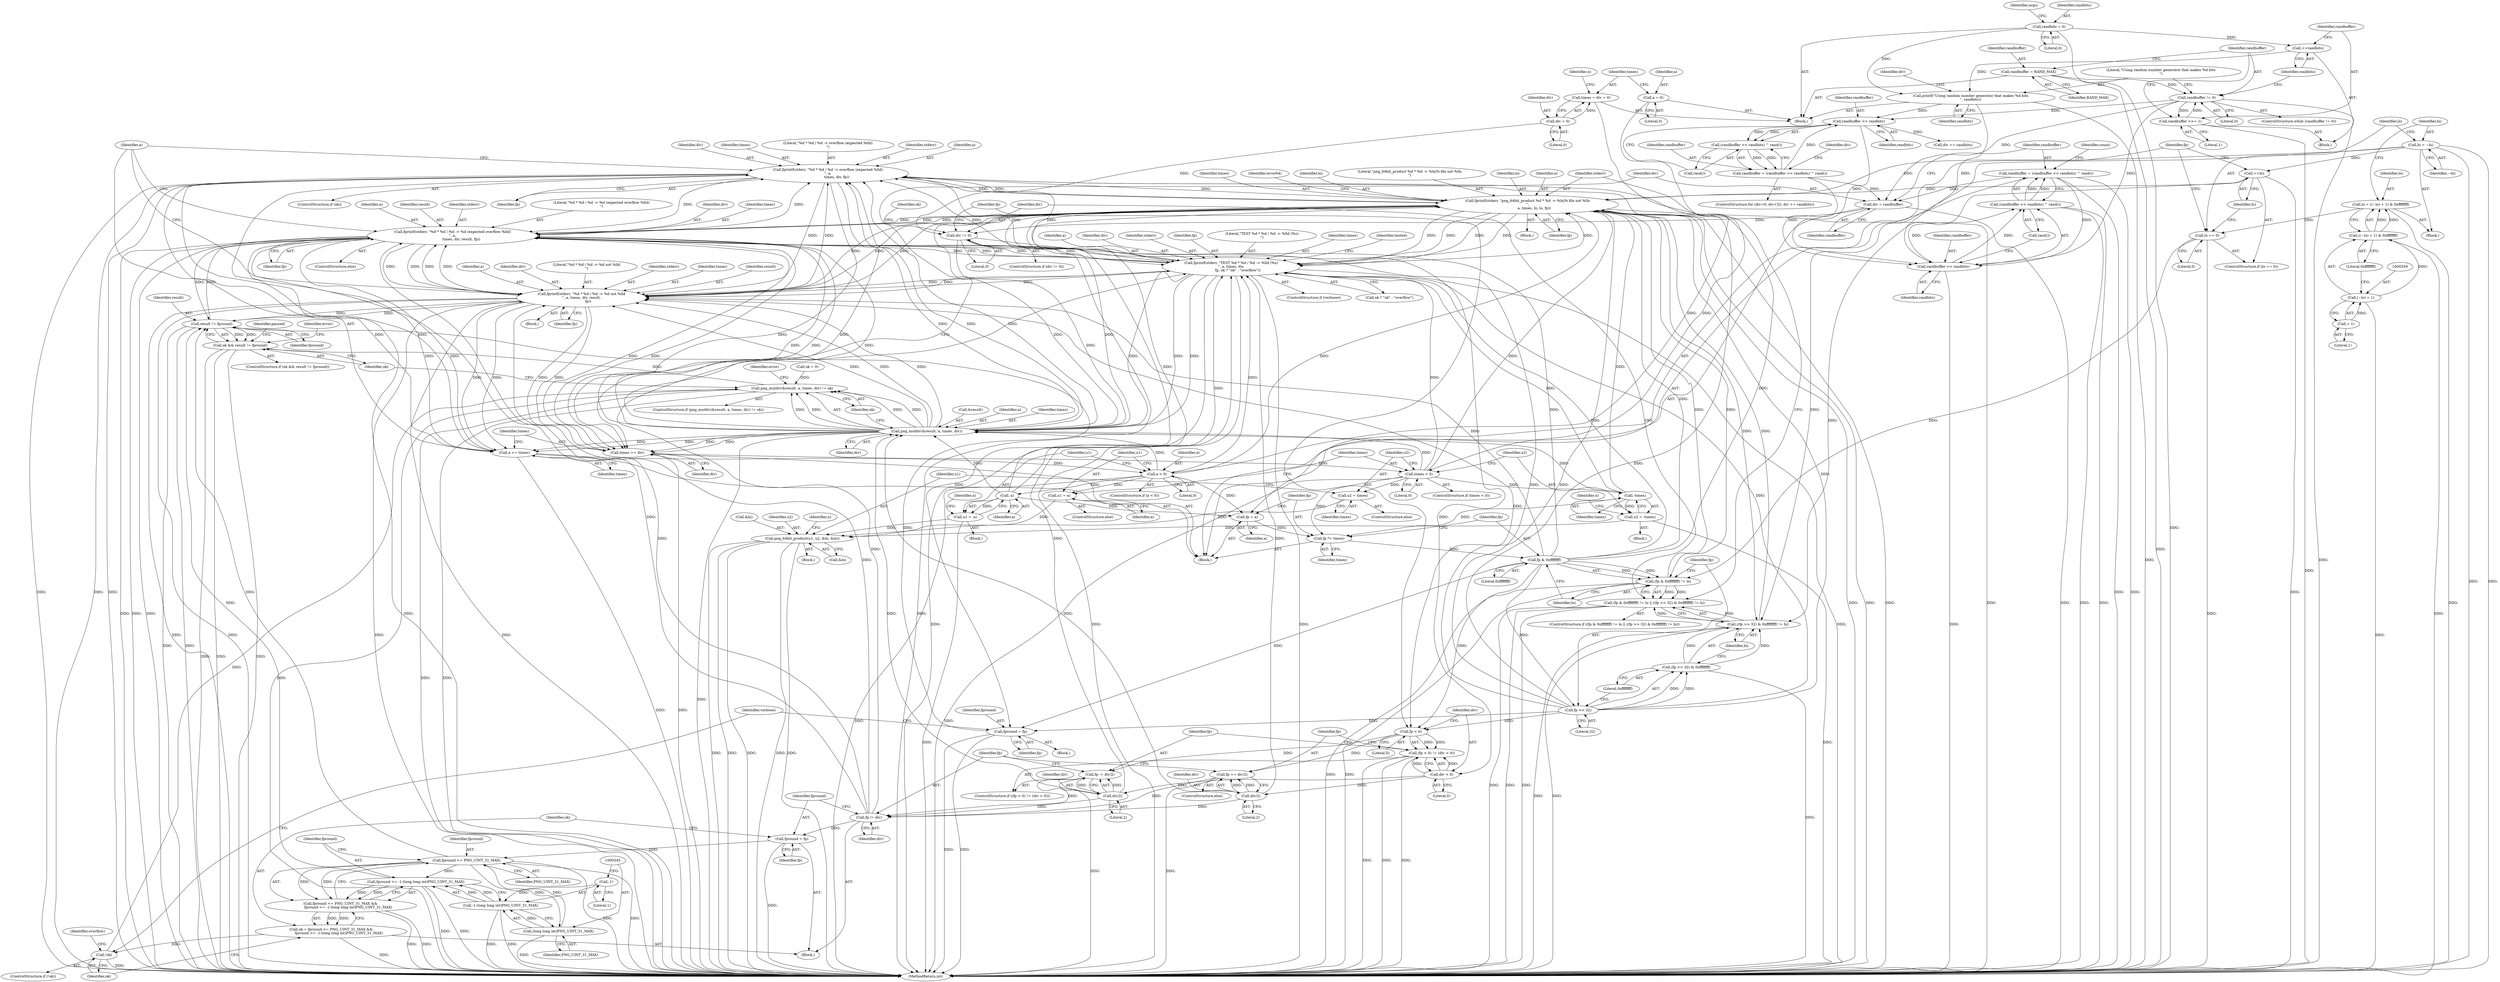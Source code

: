 digraph "0_Android_9d4853418ab2f754c2b63e091c29c5529b8b86ca_155@API" {
"1000392" [label="(Call,fprintf(stderr, \"%d * %d / %d -> overflow (expected %lld)\n\", a,\n                times, div, fp))"];
"1000293" [label="(Call,fprintf(stderr, \"png_64bit_product %d * %d -> %lx|%.8lx not %llx\n\",\n            a, times, hi, lo, fp))"];
"1000400" [label="(Call,fprintf(stderr, \"%d * %d / %d -> %d (expected overflow %lld)\n\", a,\n                times, div, result, fp))"];
"1000392" [label="(Call,fprintf(stderr, \"%d * %d / %d -> overflow (expected %lld)\n\", a,\n                times, div, fp))"];
"1000365" [label="(Call,fprintf(stderr, \"TEST %d * %d / %d -> %lld (%s)\n\", a, times, div,\n            fp, ok ? \"ok\" : \"overflow\"))"];
"1000418" [label="(Call,fprintf(stderr, \"%d * %d / %d -> %d not %lld\n\", a, times, div, result,\n            fp))"];
"1000380" [label="(Call,png_muldiv(&result, a, times, div))"];
"1000219" [label="(Call,-a)"];
"1000213" [label="(Call,a < 0)"];
"1000189" [label="(Call,a = 0)"];
"1000429" [label="(Call,a += times)"];
"1000235" [label="(Call,-times)"];
"1000229" [label="(Call,times < 0)"];
"1000432" [label="(Call,times += div)"];
"1000192" [label="(Call,times = div = 0)"];
"1000194" [label="(Call,div = 0)"];
"1000304" [label="(Call,div != 0)"];
"1000435" [label="(Call,div = randbuffer)"];
"1000438" [label="(Call,randbuffer = (randbuffer << randbits) ^ rand())"];
"1000440" [label="(Call,(randbuffer << randbits) ^ rand())"];
"1000441" [label="(Call,randbuffer << randbits)"];
"1000160" [label="(Call,randbuffer != 0)"];
"1000156" [label="(Call,randbuffer = RAND_MAX)"];
"1000166" [label="(Call,randbuffer >>= 1)"];
"1000182" [label="(Call,randbuffer = (randbuffer << randbits) ^ rand())"];
"1000184" [label="(Call,(randbuffer << randbits) ^ rand())"];
"1000185" [label="(Call,randbuffer << randbits)"];
"1000169" [label="(Call,printf(\"Using random number generator that makes %d bits\n\", randbits))"];
"1000135" [label="(Call,randbits = 0)"];
"1000164" [label="(Call,++randbits)"];
"1000318" [label="(Call,div/2)"];
"1000313" [label="(Call,div < 0)"];
"1000324" [label="(Call,div/2)"];
"1000412" [label="(Call,result != fpround)"];
"1000360" [label="(Call,fpround = fp)"];
"1000281" [label="(Call,fp & 0xffffffff)"];
"1000275" [label="(Call,fp *= times)"];
"1000272" [label="(Call,fp = a)"];
"1000287" [label="(Call,fp >> 32)"];
"1000339" [label="(Call,fpround >= -1-(long long int)PNG_UINT_31_MAX)"];
"1000336" [label="(Call,fpround <= PNG_UINT_31_MAX)"];
"1000330" [label="(Call,fpround = fp)"];
"1000327" [label="(Call,fp /= div)"];
"1000322" [label="(Call,fp += div/2)"];
"1000310" [label="(Call,fp < 0)"];
"1000316" [label="(Call,fp -= div/2)"];
"1000344" [label="(Call,(long long int)PNG_UINT_31_MAX)"];
"1000341" [label="(Call,-1-(long long int)PNG_UINT_31_MAX)"];
"1000342" [label="(Call,-1)"];
"1000263" [label="(Call,hi = ~hi)"];
"1000270" [label="(Call,++hi)"];
"1000285" [label="(Call,((fp >> 32) & 0xffffffff) != hi)"];
"1000286" [label="(Call,(fp >> 32) & 0xffffffff)"];
"1000280" [label="(Call,(fp & 0xffffffff) != lo)"];
"1000267" [label="(Call,lo == 0)"];
"1000255" [label="(Call,lo = ((~lo) + 1) & 0xffffffff)"];
"1000257" [label="(Call,((~lo) + 1) & 0xffffffff)"];
"1000258" [label="(Call,(~lo) + 1)"];
"1000260" [label="(Call,+ 1)"];
"1000279" [label="(Call,(fp & 0xffffffff) != lo || ((fp >> 32) & 0xffffffff) != hi)"];
"1000309" [label="(Call,(fp < 0) != (div < 0))"];
"1000335" [label="(Call,fpround <= PNG_UINT_31_MAX &&\n              fpround >= -1-(long long int)PNG_UINT_31_MAX)"];
"1000333" [label="(Call,ok = fpround <= PNG_UINT_31_MAX &&\n              fpround >= -1-(long long int)PNG_UINT_31_MAX)"];
"1000348" [label="(Call,!ok)"];
"1000379" [label="(Call,png_muldiv(&result, a, times, div) != ok)"];
"1000410" [label="(Call,ok && result != fpround)"];
"1000217" [label="(Call,u1 = -a)"];
"1000245" [label="(Call,png_64bit_product(u1, u2, &hi, &lo))"];
"1000225" [label="(Call,u1 = a)"];
"1000233" [label="(Call,u2 = -times)"];
"1000242" [label="(Call,u2 = times)"];
"1000396" [label="(Identifier,times)"];
"1000404" [label="(Identifier,times)"];
"1000281" [label="(Call,fp & 0xffffffff)"];
"1000381" [label="(Call,&result)"];
"1000334" [label="(Identifier,ok)"];
"1000354" [label="(Call,ok = 0)"];
"1000296" [label="(Identifier,a)"];
"1000228" [label="(ControlStructure,if (times < 0))"];
"1000195" [label="(Identifier,div)"];
"1000272" [label="(Call,fp = a)"];
"1000180" [label="(Identifier,div)"];
"1000246" [label="(Identifier,u1)"];
"1000409" [label="(ControlStructure,if (ok && result != fpround))"];
"1000282" [label="(Identifier,fp)"];
"1000363" [label="(ControlStructure,if (verbose))"];
"1000314" [label="(Identifier,div)"];
"1000330" [label="(Call,fpround = fp)"];
"1000235" [label="(Call,-times)"];
"1000386" [label="(Identifier,ok)"];
"1000267" [label="(Call,lo == 0)"];
"1000300" [label="(Identifier,fp)"];
"1000266" [label="(ControlStructure,if (lo == 0))"];
"1000447" [label="(Identifier,count)"];
"1000422" [label="(Identifier,times)"];
"1000258" [label="(Call,(~lo) + 1)"];
"1000317" [label="(Identifier,fp)"];
"1000411" [label="(Identifier,ok)"];
"1000192" [label="(Call,times = div = 0)"];
"1000257" [label="(Call,((~lo) + 1) & 0xffffffff)"];
"1000351" [label="(Identifier,overflow)"];
"1000216" [label="(Block,)"];
"1000370" [label="(Identifier,div)"];
"1000169" [label="(Call,printf(\"Using random number generator that makes %d bits\n\", randbits))"];
"1000331" [label="(Identifier,fpround)"];
"1000439" [label="(Identifier,randbuffer)"];
"1000458" [label="(MethodReturn,int)"];
"1000280" [label="(Call,(fp & 0xffffffff) != lo)"];
"1000198" [label="(Block,)"];
"1000378" [label="(ControlStructure,if (png_muldiv(&result, a, times, div) != ok))"];
"1000297" [label="(Identifier,times)"];
"1000394" [label="(Literal,\"%d * %d / %d -> overflow (expected %lld)\n\")"];
"1000413" [label="(Identifier,result)"];
"1000145" [label="(Identifier,argc)"];
"1000340" [label="(Identifier,fpround)"];
"1000342" [label="(Call,-1)"];
"1000276" [label="(Identifier,fp)"];
"1000193" [label="(Identifier,times)"];
"1000189" [label="(Call,a = 0)"];
"1000364" [label="(Identifier,verbose)"];
"1000241" [label="(ControlStructure,else)"];
"1000318" [label="(Call,div/2)"];
"1000212" [label="(ControlStructure,if (a < 0))"];
"1000236" [label="(Identifier,times)"];
"1000393" [label="(Identifier,stderr)"];
"1000217" [label="(Call,u1 = -a)"];
"1000392" [label="(Call,fprintf(stderr, \"%d * %d / %d -> overflow (expected %lld)\n\", a,\n                times, div, fp))"];
"1000328" [label="(Identifier,fp)"];
"1000244" [label="(Identifier,times)"];
"1000277" [label="(Identifier,times)"];
"1000166" [label="(Call,randbuffer >>= 1)"];
"1000335" [label="(Call,fpround <= PNG_UINT_31_MAX &&\n              fpround >= -1-(long long int)PNG_UINT_31_MAX)"];
"1000302" [label="(Identifier,error64)"];
"1000213" [label="(Call,a < 0)"];
"1000385" [label="(Identifier,div)"];
"1000194" [label="(Call,div = 0)"];
"1000182" [label="(Call,randbuffer = (randbuffer << randbits) ^ rand())"];
"1000210" [label="(Identifier,n)"];
"1000400" [label="(Call,fprintf(stderr, \"%d * %d / %d -> %d (expected overflow %lld)\n\", a,\n                times, div, result, fp))"];
"1000424" [label="(Identifier,result)"];
"1000226" [label="(Identifier,u1)"];
"1000320" [label="(Literal,2)"];
"1000344" [label="(Call,(long long int)PNG_UINT_31_MAX)"];
"1000162" [label="(Literal,0)"];
"1000183" [label="(Identifier,randbuffer)"];
"1000156" [label="(Call,randbuffer = RAND_MAX)"];
"1000417" [label="(Identifier,error)"];
"1000242" [label="(Call,u2 = times)"];
"1000163" [label="(Block,)"];
"1000265" [label="(Identifier,~hi)"];
"1000405" [label="(Identifier,div)"];
"1000261" [label="(Literal,1)"];
"1000325" [label="(Identifier,div)"];
"1000312" [label="(Literal,0)"];
"1000135" [label="(Call,randbits = 0)"];
"1000284" [label="(Identifier,lo)"];
"1000346" [label="(Identifier,PNG_UINT_31_MAX)"];
"1000233" [label="(Call,u2 = -times)"];
"1000219" [label="(Call,-a)"];
"1000232" [label="(Block,)"];
"1000275" [label="(Call,fp *= times)"];
"1000185" [label="(Call,randbuffer << randbits)"];
"1000415" [label="(Block,)"];
"1000222" [label="(Identifier,n)"];
"1000260" [label="(Call,+ 1)"];
"1000229" [label="(Call,times < 0)"];
"1000442" [label="(Identifier,randbuffer)"];
"1000274" [label="(Identifier,a)"];
"1000366" [label="(Identifier,stderr)"];
"1000298" [label="(Identifier,hi)"];
"1000220" [label="(Identifier,a)"];
"1000431" [label="(Identifier,times)"];
"1000305" [label="(Identifier,div)"];
"1000324" [label="(Call,div/2)"];
"1000238" [label="(Identifier,n)"];
"1000303" [label="(ControlStructure,if (div != 0))"];
"1000263" [label="(Call,hi = ~hi)"];
"1000341" [label="(Call,-1-(long long int)PNG_UINT_31_MAX)"];
"1000158" [label="(Identifier,RAND_MAX)"];
"1000214" [label="(Identifier,a)"];
"1000137" [label="(Literal,0)"];
"1000285" [label="(Call,((fp >> 32) & 0xffffffff) != hi)"];
"1000430" [label="(Identifier,a)"];
"1000295" [label="(Literal,\"png_64bit_product %d * %d -> %lx|%.8lx not %llx\n\")"];
"1000191" [label="(Literal,0)"];
"1000234" [label="(Identifier,u2)"];
"1000269" [label="(Literal,0)"];
"1000171" [label="(Identifier,randbits)"];
"1000255" [label="(Call,lo = ((~lo) + 1) & 0xffffffff)"];
"1000188" [label="(Call,rand())"];
"1000256" [label="(Identifier,lo)"];
"1000279" [label="(Call,(fp & 0xffffffff) != lo || ((fp >> 32) & 0xffffffff) != hi)"];
"1000250" [label="(Call,&lo)"];
"1000432" [label="(Call,times += div)"];
"1000262" [label="(Literal,0xffffffff)"];
"1000365" [label="(Call,fprintf(stderr, \"TEST %d * %d / %d -> %lld (%s)\n\", a, times, div,\n            fp, ok ? \"ok\" : \"overflow\"))"];
"1000327" [label="(Call,fp /= div)"];
"1000438" [label="(Call,randbuffer = (randbuffer << randbits) ^ rand())"];
"1000336" [label="(Call,fpround <= PNG_UINT_31_MAX)"];
"1000337" [label="(Identifier,fpround)"];
"1000362" [label="(Identifier,fp)"];
"1000283" [label="(Literal,0xffffffff)"];
"1000205" [label="(Block,)"];
"1000268" [label="(Identifier,lo)"];
"1000323" [label="(Identifier,fp)"];
"1000315" [label="(Literal,0)"];
"1000443" [label="(Identifier,randbits)"];
"1000412" [label="(Call,result != fpround)"];
"1000170" [label="(Literal,\"Using random number generator that makes %d bits\n\")"];
"1000253" [label="(Identifier,n)"];
"1000395" [label="(Identifier,a)"];
"1000270" [label="(Call,++hi)"];
"1000308" [label="(ControlStructure,if ((fp < 0) != (div < 0)))"];
"1000113" [label="(Block,)"];
"1000421" [label="(Identifier,a)"];
"1000164" [label="(Call,++randbits)"];
"1000254" [label="(Block,)"];
"1000311" [label="(Identifier,fp)"];
"1000397" [label="(Identifier,div)"];
"1000349" [label="(Identifier,ok)"];
"1000383" [label="(Identifier,a)"];
"1000357" [label="(Block,)"];
"1000347" [label="(ControlStructure,if (!ok))"];
"1000310" [label="(Call,fp < 0)"];
"1000165" [label="(Identifier,randbits)"];
"1000309" [label="(Call,(fp < 0) != (div < 0))"];
"1000287" [label="(Call,fp >> 32)"];
"1000425" [label="(Identifier,fp)"];
"1000407" [label="(Identifier,fp)"];
"1000339" [label="(Call,fpround >= -1-(long long int)PNG_UINT_31_MAX)"];
"1000371" [label="(Identifier,fp)"];
"1000367" [label="(Literal,\"TEST %d * %d / %d -> %lld (%s)\n\")"];
"1000187" [label="(Identifier,randbits)"];
"1000326" [label="(Literal,2)"];
"1000414" [label="(Identifier,fpround)"];
"1000433" [label="(Identifier,times)"];
"1000196" [label="(Literal,0)"];
"1000225" [label="(Call,u1 = a)"];
"1000304" [label="(Call,div != 0)"];
"1000333" [label="(Call,ok = fpround <= PNG_UINT_31_MAX &&\n              fpround >= -1-(long long int)PNG_UINT_31_MAX)"];
"1000231" [label="(Literal,0)"];
"1000437" [label="(Identifier,randbuffer)"];
"1000329" [label="(Identifier,div)"];
"1000167" [label="(Identifier,randbuffer)"];
"1000248" [label="(Call,&hi)"];
"1000360" [label="(Call,fpround = fp)"];
"1000307" [label="(Block,)"];
"1000390" [label="(ControlStructure,if (ok))"];
"1000286" [label="(Call,(fp >> 32) & 0xffffffff)"];
"1000403" [label="(Identifier,a)"];
"1000289" [label="(Literal,32)"];
"1000380" [label="(Call,png_muldiv(&result, a, times, div))"];
"1000243" [label="(Identifier,u2)"];
"1000338" [label="(Identifier,PNG_UINT_31_MAX)"];
"1000299" [label="(Identifier,lo)"];
"1000361" [label="(Identifier,fpround)"];
"1000291" [label="(Identifier,hi)"];
"1000190" [label="(Identifier,a)"];
"1000428" [label="(Identifier,passed)"];
"1000399" [label="(ControlStructure,else)"];
"1000372" [label="(Call,ok ? \"ok\" : \"overflow\")"];
"1000369" [label="(Identifier,times)"];
"1000384" [label="(Identifier,times)"];
"1000157" [label="(Identifier,randbuffer)"];
"1000321" [label="(ControlStructure,else)"];
"1000294" [label="(Identifier,stderr)"];
"1000168" [label="(Literal,1)"];
"1000316" [label="(Call,fp -= div/2)"];
"1000348" [label="(Call,!ok)"];
"1000273" [label="(Identifier,fp)"];
"1000227" [label="(Identifier,a)"];
"1000436" [label="(Identifier,div)"];
"1000186" [label="(Identifier,randbuffer)"];
"1000136" [label="(Identifier,randbits)"];
"1000319" [label="(Identifier,div)"];
"1000161" [label="(Identifier,randbuffer)"];
"1000332" [label="(Identifier,fp)"];
"1000172" [label="(ControlStructure,for (div=0; div<32; div += randbits))"];
"1000440" [label="(Call,(randbuffer << randbits) ^ rand())"];
"1000160" [label="(Call,randbuffer != 0)"];
"1000174" [label="(Identifier,div)"];
"1000355" [label="(Identifier,ok)"];
"1000406" [label="(Identifier,result)"];
"1000377" [label="(Identifier,tested)"];
"1000290" [label="(Literal,0xffffffff)"];
"1000230" [label="(Identifier,times)"];
"1000401" [label="(Identifier,stderr)"];
"1000313" [label="(Call,div < 0)"];
"1000184" [label="(Call,(randbuffer << randbits) ^ rand())"];
"1000429" [label="(Call,a += times)"];
"1000271" [label="(Identifier,hi)"];
"1000423" [label="(Identifier,div)"];
"1000292" [label="(Block,)"];
"1000398" [label="(Identifier,fp)"];
"1000306" [label="(Literal,0)"];
"1000420" [label="(Literal,\"%d * %d / %d -> %d not %lld\n\")"];
"1000247" [label="(Identifier,u2)"];
"1000419" [label="(Identifier,stderr)"];
"1000288" [label="(Identifier,fp)"];
"1000224" [label="(ControlStructure,else)"];
"1000322" [label="(Call,fp += div/2)"];
"1000410" [label="(Call,ok && result != fpround)"];
"1000444" [label="(Call,rand())"];
"1000264" [label="(Identifier,hi)"];
"1000278" [label="(ControlStructure,if ((fp & 0xffffffff) != lo || ((fp >> 32) & 0xffffffff) != hi))"];
"1000159" [label="(ControlStructure,while (randbuffer != 0))"];
"1000389" [label="(Identifier,error)"];
"1000245" [label="(Call,png_64bit_product(u1, u2, &hi, &lo))"];
"1000343" [label="(Literal,1)"];
"1000434" [label="(Identifier,div)"];
"1000402" [label="(Literal,\"%d * %d / %d -> %d (expected overflow %lld)\n\")"];
"1000218" [label="(Identifier,u1)"];
"1000435" [label="(Call,div = randbuffer)"];
"1000179" [label="(Call,div += randbits)"];
"1000379" [label="(Call,png_muldiv(&result, a, times, div) != ok)"];
"1000418" [label="(Call,fprintf(stderr, \"%d * %d / %d -> %d not %lld\n\", a, times, div, result,\n            fp))"];
"1000368" [label="(Identifier,a)"];
"1000293" [label="(Call,fprintf(stderr, \"png_64bit_product %d * %d -> %lx|%.8lx not %llx\n\",\n            a, times, hi, lo, fp))"];
"1000441" [label="(Call,randbuffer << randbits)"];
"1000215" [label="(Literal,0)"];
"1000392" -> "1000390"  [label="AST: "];
"1000392" -> "1000398"  [label="CFG: "];
"1000393" -> "1000392"  [label="AST: "];
"1000394" -> "1000392"  [label="AST: "];
"1000395" -> "1000392"  [label="AST: "];
"1000396" -> "1000392"  [label="AST: "];
"1000397" -> "1000392"  [label="AST: "];
"1000398" -> "1000392"  [label="AST: "];
"1000430" -> "1000392"  [label="CFG: "];
"1000392" -> "1000458"  [label="DDG: "];
"1000392" -> "1000458"  [label="DDG: "];
"1000392" -> "1000458"  [label="DDG: "];
"1000392" -> "1000293"  [label="DDG: "];
"1000392" -> "1000365"  [label="DDG: "];
"1000293" -> "1000392"  [label="DDG: "];
"1000293" -> "1000392"  [label="DDG: "];
"1000400" -> "1000392"  [label="DDG: "];
"1000365" -> "1000392"  [label="DDG: "];
"1000365" -> "1000392"  [label="DDG: "];
"1000418" -> "1000392"  [label="DDG: "];
"1000380" -> "1000392"  [label="DDG: "];
"1000380" -> "1000392"  [label="DDG: "];
"1000380" -> "1000392"  [label="DDG: "];
"1000327" -> "1000392"  [label="DDG: "];
"1000281" -> "1000392"  [label="DDG: "];
"1000287" -> "1000392"  [label="DDG: "];
"1000392" -> "1000400"  [label="DDG: "];
"1000392" -> "1000418"  [label="DDG: "];
"1000392" -> "1000429"  [label="DDG: "];
"1000392" -> "1000429"  [label="DDG: "];
"1000392" -> "1000432"  [label="DDG: "];
"1000392" -> "1000432"  [label="DDG: "];
"1000293" -> "1000292"  [label="AST: "];
"1000293" -> "1000300"  [label="CFG: "];
"1000294" -> "1000293"  [label="AST: "];
"1000295" -> "1000293"  [label="AST: "];
"1000296" -> "1000293"  [label="AST: "];
"1000297" -> "1000293"  [label="AST: "];
"1000298" -> "1000293"  [label="AST: "];
"1000299" -> "1000293"  [label="AST: "];
"1000300" -> "1000293"  [label="AST: "];
"1000302" -> "1000293"  [label="CFG: "];
"1000293" -> "1000458"  [label="DDG: "];
"1000293" -> "1000458"  [label="DDG: "];
"1000293" -> "1000458"  [label="DDG: "];
"1000293" -> "1000458"  [label="DDG: "];
"1000293" -> "1000280"  [label="DDG: "];
"1000293" -> "1000285"  [label="DDG: "];
"1000400" -> "1000293"  [label="DDG: "];
"1000365" -> "1000293"  [label="DDG: "];
"1000418" -> "1000293"  [label="DDG: "];
"1000219" -> "1000293"  [label="DDG: "];
"1000213" -> "1000293"  [label="DDG: "];
"1000235" -> "1000293"  [label="DDG: "];
"1000229" -> "1000293"  [label="DDG: "];
"1000263" -> "1000293"  [label="DDG: "];
"1000270" -> "1000293"  [label="DDG: "];
"1000285" -> "1000293"  [label="DDG: "];
"1000280" -> "1000293"  [label="DDG: "];
"1000281" -> "1000293"  [label="DDG: "];
"1000287" -> "1000293"  [label="DDG: "];
"1000293" -> "1000310"  [label="DDG: "];
"1000293" -> "1000360"  [label="DDG: "];
"1000293" -> "1000365"  [label="DDG: "];
"1000293" -> "1000365"  [label="DDG: "];
"1000293" -> "1000365"  [label="DDG: "];
"1000293" -> "1000365"  [label="DDG: "];
"1000293" -> "1000380"  [label="DDG: "];
"1000293" -> "1000380"  [label="DDG: "];
"1000293" -> "1000400"  [label="DDG: "];
"1000293" -> "1000400"  [label="DDG: "];
"1000293" -> "1000418"  [label="DDG: "];
"1000293" -> "1000418"  [label="DDG: "];
"1000400" -> "1000399"  [label="AST: "];
"1000400" -> "1000407"  [label="CFG: "];
"1000401" -> "1000400"  [label="AST: "];
"1000402" -> "1000400"  [label="AST: "];
"1000403" -> "1000400"  [label="AST: "];
"1000404" -> "1000400"  [label="AST: "];
"1000405" -> "1000400"  [label="AST: "];
"1000406" -> "1000400"  [label="AST: "];
"1000407" -> "1000400"  [label="AST: "];
"1000430" -> "1000400"  [label="CFG: "];
"1000400" -> "1000458"  [label="DDG: "];
"1000400" -> "1000458"  [label="DDG: "];
"1000400" -> "1000458"  [label="DDG: "];
"1000400" -> "1000458"  [label="DDG: "];
"1000400" -> "1000365"  [label="DDG: "];
"1000365" -> "1000400"  [label="DDG: "];
"1000365" -> "1000400"  [label="DDG: "];
"1000418" -> "1000400"  [label="DDG: "];
"1000418" -> "1000400"  [label="DDG: "];
"1000380" -> "1000400"  [label="DDG: "];
"1000380" -> "1000400"  [label="DDG: "];
"1000380" -> "1000400"  [label="DDG: "];
"1000412" -> "1000400"  [label="DDG: "];
"1000327" -> "1000400"  [label="DDG: "];
"1000281" -> "1000400"  [label="DDG: "];
"1000287" -> "1000400"  [label="DDG: "];
"1000400" -> "1000412"  [label="DDG: "];
"1000400" -> "1000418"  [label="DDG: "];
"1000400" -> "1000418"  [label="DDG: "];
"1000400" -> "1000429"  [label="DDG: "];
"1000400" -> "1000429"  [label="DDG: "];
"1000400" -> "1000432"  [label="DDG: "];
"1000400" -> "1000432"  [label="DDG: "];
"1000365" -> "1000363"  [label="AST: "];
"1000365" -> "1000372"  [label="CFG: "];
"1000366" -> "1000365"  [label="AST: "];
"1000367" -> "1000365"  [label="AST: "];
"1000368" -> "1000365"  [label="AST: "];
"1000369" -> "1000365"  [label="AST: "];
"1000370" -> "1000365"  [label="AST: "];
"1000371" -> "1000365"  [label="AST: "];
"1000372" -> "1000365"  [label="AST: "];
"1000377" -> "1000365"  [label="CFG: "];
"1000365" -> "1000458"  [label="DDG: "];
"1000365" -> "1000458"  [label="DDG: "];
"1000365" -> "1000458"  [label="DDG: "];
"1000365" -> "1000458"  [label="DDG: "];
"1000418" -> "1000365"  [label="DDG: "];
"1000219" -> "1000365"  [label="DDG: "];
"1000213" -> "1000365"  [label="DDG: "];
"1000235" -> "1000365"  [label="DDG: "];
"1000229" -> "1000365"  [label="DDG: "];
"1000304" -> "1000365"  [label="DDG: "];
"1000318" -> "1000365"  [label="DDG: "];
"1000324" -> "1000365"  [label="DDG: "];
"1000327" -> "1000365"  [label="DDG: "];
"1000281" -> "1000365"  [label="DDG: "];
"1000287" -> "1000365"  [label="DDG: "];
"1000365" -> "1000380"  [label="DDG: "];
"1000365" -> "1000380"  [label="DDG: "];
"1000365" -> "1000380"  [label="DDG: "];
"1000365" -> "1000418"  [label="DDG: "];
"1000365" -> "1000418"  [label="DDG: "];
"1000418" -> "1000415"  [label="AST: "];
"1000418" -> "1000425"  [label="CFG: "];
"1000419" -> "1000418"  [label="AST: "];
"1000420" -> "1000418"  [label="AST: "];
"1000421" -> "1000418"  [label="AST: "];
"1000422" -> "1000418"  [label="AST: "];
"1000423" -> "1000418"  [label="AST: "];
"1000424" -> "1000418"  [label="AST: "];
"1000425" -> "1000418"  [label="AST: "];
"1000430" -> "1000418"  [label="CFG: "];
"1000418" -> "1000458"  [label="DDG: "];
"1000418" -> "1000458"  [label="DDG: "];
"1000418" -> "1000458"  [label="DDG: "];
"1000418" -> "1000458"  [label="DDG: "];
"1000418" -> "1000412"  [label="DDG: "];
"1000380" -> "1000418"  [label="DDG: "];
"1000380" -> "1000418"  [label="DDG: "];
"1000380" -> "1000418"  [label="DDG: "];
"1000412" -> "1000418"  [label="DDG: "];
"1000327" -> "1000418"  [label="DDG: "];
"1000281" -> "1000418"  [label="DDG: "];
"1000287" -> "1000418"  [label="DDG: "];
"1000418" -> "1000429"  [label="DDG: "];
"1000418" -> "1000429"  [label="DDG: "];
"1000418" -> "1000432"  [label="DDG: "];
"1000418" -> "1000432"  [label="DDG: "];
"1000380" -> "1000379"  [label="AST: "];
"1000380" -> "1000385"  [label="CFG: "];
"1000381" -> "1000380"  [label="AST: "];
"1000383" -> "1000380"  [label="AST: "];
"1000384" -> "1000380"  [label="AST: "];
"1000385" -> "1000380"  [label="AST: "];
"1000386" -> "1000380"  [label="CFG: "];
"1000380" -> "1000458"  [label="DDG: "];
"1000380" -> "1000379"  [label="DDG: "];
"1000380" -> "1000379"  [label="DDG: "];
"1000380" -> "1000379"  [label="DDG: "];
"1000380" -> "1000379"  [label="DDG: "];
"1000219" -> "1000380"  [label="DDG: "];
"1000213" -> "1000380"  [label="DDG: "];
"1000235" -> "1000380"  [label="DDG: "];
"1000229" -> "1000380"  [label="DDG: "];
"1000304" -> "1000380"  [label="DDG: "];
"1000318" -> "1000380"  [label="DDG: "];
"1000324" -> "1000380"  [label="DDG: "];
"1000380" -> "1000429"  [label="DDG: "];
"1000380" -> "1000429"  [label="DDG: "];
"1000380" -> "1000432"  [label="DDG: "];
"1000380" -> "1000432"  [label="DDG: "];
"1000219" -> "1000217"  [label="AST: "];
"1000219" -> "1000220"  [label="CFG: "];
"1000220" -> "1000219"  [label="AST: "];
"1000217" -> "1000219"  [label="CFG: "];
"1000219" -> "1000217"  [label="DDG: "];
"1000213" -> "1000219"  [label="DDG: "];
"1000219" -> "1000272"  [label="DDG: "];
"1000213" -> "1000212"  [label="AST: "];
"1000213" -> "1000215"  [label="CFG: "];
"1000214" -> "1000213"  [label="AST: "];
"1000215" -> "1000213"  [label="AST: "];
"1000218" -> "1000213"  [label="CFG: "];
"1000226" -> "1000213"  [label="CFG: "];
"1000213" -> "1000458"  [label="DDG: "];
"1000189" -> "1000213"  [label="DDG: "];
"1000429" -> "1000213"  [label="DDG: "];
"1000213" -> "1000225"  [label="DDG: "];
"1000213" -> "1000272"  [label="DDG: "];
"1000189" -> "1000113"  [label="AST: "];
"1000189" -> "1000191"  [label="CFG: "];
"1000190" -> "1000189"  [label="AST: "];
"1000191" -> "1000189"  [label="AST: "];
"1000193" -> "1000189"  [label="CFG: "];
"1000429" -> "1000198"  [label="AST: "];
"1000429" -> "1000431"  [label="CFG: "];
"1000430" -> "1000429"  [label="AST: "];
"1000431" -> "1000429"  [label="AST: "];
"1000433" -> "1000429"  [label="CFG: "];
"1000429" -> "1000458"  [label="DDG: "];
"1000235" -> "1000233"  [label="AST: "];
"1000235" -> "1000236"  [label="CFG: "];
"1000236" -> "1000235"  [label="AST: "];
"1000233" -> "1000235"  [label="CFG: "];
"1000235" -> "1000233"  [label="DDG: "];
"1000229" -> "1000235"  [label="DDG: "];
"1000235" -> "1000275"  [label="DDG: "];
"1000229" -> "1000228"  [label="AST: "];
"1000229" -> "1000231"  [label="CFG: "];
"1000230" -> "1000229"  [label="AST: "];
"1000231" -> "1000229"  [label="AST: "];
"1000234" -> "1000229"  [label="CFG: "];
"1000243" -> "1000229"  [label="CFG: "];
"1000229" -> "1000458"  [label="DDG: "];
"1000432" -> "1000229"  [label="DDG: "];
"1000192" -> "1000229"  [label="DDG: "];
"1000229" -> "1000242"  [label="DDG: "];
"1000229" -> "1000275"  [label="DDG: "];
"1000432" -> "1000198"  [label="AST: "];
"1000432" -> "1000434"  [label="CFG: "];
"1000433" -> "1000432"  [label="AST: "];
"1000434" -> "1000432"  [label="AST: "];
"1000436" -> "1000432"  [label="CFG: "];
"1000432" -> "1000458"  [label="DDG: "];
"1000192" -> "1000113"  [label="AST: "];
"1000192" -> "1000194"  [label="CFG: "];
"1000193" -> "1000192"  [label="AST: "];
"1000194" -> "1000192"  [label="AST: "];
"1000210" -> "1000192"  [label="CFG: "];
"1000194" -> "1000192"  [label="DDG: "];
"1000194" -> "1000196"  [label="CFG: "];
"1000195" -> "1000194"  [label="AST: "];
"1000196" -> "1000194"  [label="AST: "];
"1000194" -> "1000304"  [label="DDG: "];
"1000304" -> "1000303"  [label="AST: "];
"1000304" -> "1000306"  [label="CFG: "];
"1000305" -> "1000304"  [label="AST: "];
"1000306" -> "1000304"  [label="AST: "];
"1000311" -> "1000304"  [label="CFG: "];
"1000355" -> "1000304"  [label="CFG: "];
"1000304" -> "1000458"  [label="DDG: "];
"1000435" -> "1000304"  [label="DDG: "];
"1000304" -> "1000313"  [label="DDG: "];
"1000435" -> "1000198"  [label="AST: "];
"1000435" -> "1000437"  [label="CFG: "];
"1000436" -> "1000435"  [label="AST: "];
"1000437" -> "1000435"  [label="AST: "];
"1000439" -> "1000435"  [label="CFG: "];
"1000435" -> "1000458"  [label="DDG: "];
"1000438" -> "1000435"  [label="DDG: "];
"1000160" -> "1000435"  [label="DDG: "];
"1000182" -> "1000435"  [label="DDG: "];
"1000438" -> "1000198"  [label="AST: "];
"1000438" -> "1000440"  [label="CFG: "];
"1000439" -> "1000438"  [label="AST: "];
"1000440" -> "1000438"  [label="AST: "];
"1000447" -> "1000438"  [label="CFG: "];
"1000438" -> "1000458"  [label="DDG: "];
"1000438" -> "1000458"  [label="DDG: "];
"1000440" -> "1000438"  [label="DDG: "];
"1000440" -> "1000438"  [label="DDG: "];
"1000438" -> "1000441"  [label="DDG: "];
"1000440" -> "1000444"  [label="CFG: "];
"1000441" -> "1000440"  [label="AST: "];
"1000444" -> "1000440"  [label="AST: "];
"1000440" -> "1000458"  [label="DDG: "];
"1000440" -> "1000458"  [label="DDG: "];
"1000441" -> "1000440"  [label="DDG: "];
"1000441" -> "1000440"  [label="DDG: "];
"1000441" -> "1000443"  [label="CFG: "];
"1000442" -> "1000441"  [label="AST: "];
"1000443" -> "1000441"  [label="AST: "];
"1000444" -> "1000441"  [label="CFG: "];
"1000441" -> "1000458"  [label="DDG: "];
"1000160" -> "1000441"  [label="DDG: "];
"1000182" -> "1000441"  [label="DDG: "];
"1000169" -> "1000441"  [label="DDG: "];
"1000185" -> "1000441"  [label="DDG: "];
"1000160" -> "1000159"  [label="AST: "];
"1000160" -> "1000162"  [label="CFG: "];
"1000161" -> "1000160"  [label="AST: "];
"1000162" -> "1000160"  [label="AST: "];
"1000165" -> "1000160"  [label="CFG: "];
"1000170" -> "1000160"  [label="CFG: "];
"1000160" -> "1000458"  [label="DDG: "];
"1000156" -> "1000160"  [label="DDG: "];
"1000166" -> "1000160"  [label="DDG: "];
"1000160" -> "1000166"  [label="DDG: "];
"1000160" -> "1000185"  [label="DDG: "];
"1000156" -> "1000113"  [label="AST: "];
"1000156" -> "1000158"  [label="CFG: "];
"1000157" -> "1000156"  [label="AST: "];
"1000158" -> "1000156"  [label="AST: "];
"1000161" -> "1000156"  [label="CFG: "];
"1000156" -> "1000458"  [label="DDG: "];
"1000166" -> "1000163"  [label="AST: "];
"1000166" -> "1000168"  [label="CFG: "];
"1000167" -> "1000166"  [label="AST: "];
"1000168" -> "1000166"  [label="AST: "];
"1000161" -> "1000166"  [label="CFG: "];
"1000166" -> "1000458"  [label="DDG: "];
"1000182" -> "1000172"  [label="AST: "];
"1000182" -> "1000184"  [label="CFG: "];
"1000183" -> "1000182"  [label="AST: "];
"1000184" -> "1000182"  [label="AST: "];
"1000180" -> "1000182"  [label="CFG: "];
"1000184" -> "1000182"  [label="DDG: "];
"1000184" -> "1000182"  [label="DDG: "];
"1000182" -> "1000185"  [label="DDG: "];
"1000184" -> "1000188"  [label="CFG: "];
"1000185" -> "1000184"  [label="AST: "];
"1000188" -> "1000184"  [label="AST: "];
"1000185" -> "1000184"  [label="DDG: "];
"1000185" -> "1000184"  [label="DDG: "];
"1000185" -> "1000187"  [label="CFG: "];
"1000186" -> "1000185"  [label="AST: "];
"1000187" -> "1000185"  [label="AST: "];
"1000188" -> "1000185"  [label="CFG: "];
"1000185" -> "1000179"  [label="DDG: "];
"1000169" -> "1000185"  [label="DDG: "];
"1000169" -> "1000113"  [label="AST: "];
"1000169" -> "1000171"  [label="CFG: "];
"1000170" -> "1000169"  [label="AST: "];
"1000171" -> "1000169"  [label="AST: "];
"1000174" -> "1000169"  [label="CFG: "];
"1000169" -> "1000458"  [label="DDG: "];
"1000135" -> "1000169"  [label="DDG: "];
"1000164" -> "1000169"  [label="DDG: "];
"1000135" -> "1000113"  [label="AST: "];
"1000135" -> "1000137"  [label="CFG: "];
"1000136" -> "1000135"  [label="AST: "];
"1000137" -> "1000135"  [label="AST: "];
"1000145" -> "1000135"  [label="CFG: "];
"1000135" -> "1000458"  [label="DDG: "];
"1000135" -> "1000164"  [label="DDG: "];
"1000164" -> "1000163"  [label="AST: "];
"1000164" -> "1000165"  [label="CFG: "];
"1000165" -> "1000164"  [label="AST: "];
"1000167" -> "1000164"  [label="CFG: "];
"1000318" -> "1000316"  [label="AST: "];
"1000318" -> "1000320"  [label="CFG: "];
"1000319" -> "1000318"  [label="AST: "];
"1000320" -> "1000318"  [label="AST: "];
"1000316" -> "1000318"  [label="CFG: "];
"1000318" -> "1000316"  [label="DDG: "];
"1000318" -> "1000316"  [label="DDG: "];
"1000313" -> "1000318"  [label="DDG: "];
"1000318" -> "1000327"  [label="DDG: "];
"1000313" -> "1000309"  [label="AST: "];
"1000313" -> "1000315"  [label="CFG: "];
"1000314" -> "1000313"  [label="AST: "];
"1000315" -> "1000313"  [label="AST: "];
"1000309" -> "1000313"  [label="CFG: "];
"1000313" -> "1000309"  [label="DDG: "];
"1000313" -> "1000309"  [label="DDG: "];
"1000313" -> "1000324"  [label="DDG: "];
"1000324" -> "1000322"  [label="AST: "];
"1000324" -> "1000326"  [label="CFG: "];
"1000325" -> "1000324"  [label="AST: "];
"1000326" -> "1000324"  [label="AST: "];
"1000322" -> "1000324"  [label="CFG: "];
"1000324" -> "1000322"  [label="DDG: "];
"1000324" -> "1000322"  [label="DDG: "];
"1000324" -> "1000327"  [label="DDG: "];
"1000412" -> "1000410"  [label="AST: "];
"1000412" -> "1000414"  [label="CFG: "];
"1000413" -> "1000412"  [label="AST: "];
"1000414" -> "1000412"  [label="AST: "];
"1000410" -> "1000412"  [label="CFG: "];
"1000412" -> "1000458"  [label="DDG: "];
"1000412" -> "1000458"  [label="DDG: "];
"1000412" -> "1000410"  [label="DDG: "];
"1000412" -> "1000410"  [label="DDG: "];
"1000360" -> "1000412"  [label="DDG: "];
"1000339" -> "1000412"  [label="DDG: "];
"1000336" -> "1000412"  [label="DDG: "];
"1000360" -> "1000357"  [label="AST: "];
"1000360" -> "1000362"  [label="CFG: "];
"1000361" -> "1000360"  [label="AST: "];
"1000362" -> "1000360"  [label="AST: "];
"1000364" -> "1000360"  [label="CFG: "];
"1000360" -> "1000458"  [label="DDG: "];
"1000360" -> "1000458"  [label="DDG: "];
"1000281" -> "1000360"  [label="DDG: "];
"1000287" -> "1000360"  [label="DDG: "];
"1000281" -> "1000280"  [label="AST: "];
"1000281" -> "1000283"  [label="CFG: "];
"1000282" -> "1000281"  [label="AST: "];
"1000283" -> "1000281"  [label="AST: "];
"1000284" -> "1000281"  [label="CFG: "];
"1000281" -> "1000280"  [label="DDG: "];
"1000281" -> "1000280"  [label="DDG: "];
"1000275" -> "1000281"  [label="DDG: "];
"1000281" -> "1000287"  [label="DDG: "];
"1000281" -> "1000310"  [label="DDG: "];
"1000275" -> "1000198"  [label="AST: "];
"1000275" -> "1000277"  [label="CFG: "];
"1000276" -> "1000275"  [label="AST: "];
"1000277" -> "1000275"  [label="AST: "];
"1000282" -> "1000275"  [label="CFG: "];
"1000272" -> "1000275"  [label="DDG: "];
"1000272" -> "1000198"  [label="AST: "];
"1000272" -> "1000274"  [label="CFG: "];
"1000273" -> "1000272"  [label="AST: "];
"1000274" -> "1000272"  [label="AST: "];
"1000276" -> "1000272"  [label="CFG: "];
"1000287" -> "1000286"  [label="AST: "];
"1000287" -> "1000289"  [label="CFG: "];
"1000288" -> "1000287"  [label="AST: "];
"1000289" -> "1000287"  [label="AST: "];
"1000290" -> "1000287"  [label="CFG: "];
"1000287" -> "1000286"  [label="DDG: "];
"1000287" -> "1000286"  [label="DDG: "];
"1000287" -> "1000310"  [label="DDG: "];
"1000339" -> "1000335"  [label="AST: "];
"1000339" -> "1000341"  [label="CFG: "];
"1000340" -> "1000339"  [label="AST: "];
"1000341" -> "1000339"  [label="AST: "];
"1000335" -> "1000339"  [label="CFG: "];
"1000339" -> "1000458"  [label="DDG: "];
"1000339" -> "1000458"  [label="DDG: "];
"1000339" -> "1000335"  [label="DDG: "];
"1000339" -> "1000335"  [label="DDG: "];
"1000336" -> "1000339"  [label="DDG: "];
"1000341" -> "1000339"  [label="DDG: "];
"1000341" -> "1000339"  [label="DDG: "];
"1000336" -> "1000335"  [label="AST: "];
"1000336" -> "1000338"  [label="CFG: "];
"1000337" -> "1000336"  [label="AST: "];
"1000338" -> "1000336"  [label="AST: "];
"1000340" -> "1000336"  [label="CFG: "];
"1000335" -> "1000336"  [label="CFG: "];
"1000336" -> "1000458"  [label="DDG: "];
"1000336" -> "1000458"  [label="DDG: "];
"1000336" -> "1000335"  [label="DDG: "];
"1000336" -> "1000335"  [label="DDG: "];
"1000330" -> "1000336"  [label="DDG: "];
"1000344" -> "1000336"  [label="DDG: "];
"1000336" -> "1000344"  [label="DDG: "];
"1000330" -> "1000307"  [label="AST: "];
"1000330" -> "1000332"  [label="CFG: "];
"1000331" -> "1000330"  [label="AST: "];
"1000332" -> "1000330"  [label="AST: "];
"1000334" -> "1000330"  [label="CFG: "];
"1000330" -> "1000458"  [label="DDG: "];
"1000327" -> "1000330"  [label="DDG: "];
"1000327" -> "1000307"  [label="AST: "];
"1000327" -> "1000329"  [label="CFG: "];
"1000328" -> "1000327"  [label="AST: "];
"1000329" -> "1000327"  [label="AST: "];
"1000331" -> "1000327"  [label="CFG: "];
"1000322" -> "1000327"  [label="DDG: "];
"1000316" -> "1000327"  [label="DDG: "];
"1000322" -> "1000321"  [label="AST: "];
"1000323" -> "1000322"  [label="AST: "];
"1000328" -> "1000322"  [label="CFG: "];
"1000322" -> "1000458"  [label="DDG: "];
"1000310" -> "1000322"  [label="DDG: "];
"1000310" -> "1000309"  [label="AST: "];
"1000310" -> "1000312"  [label="CFG: "];
"1000311" -> "1000310"  [label="AST: "];
"1000312" -> "1000310"  [label="AST: "];
"1000314" -> "1000310"  [label="CFG: "];
"1000310" -> "1000309"  [label="DDG: "];
"1000310" -> "1000309"  [label="DDG: "];
"1000310" -> "1000316"  [label="DDG: "];
"1000316" -> "1000308"  [label="AST: "];
"1000317" -> "1000316"  [label="AST: "];
"1000328" -> "1000316"  [label="CFG: "];
"1000316" -> "1000458"  [label="DDG: "];
"1000344" -> "1000341"  [label="AST: "];
"1000344" -> "1000346"  [label="CFG: "];
"1000345" -> "1000344"  [label="AST: "];
"1000346" -> "1000344"  [label="AST: "];
"1000341" -> "1000344"  [label="CFG: "];
"1000344" -> "1000458"  [label="DDG: "];
"1000344" -> "1000341"  [label="DDG: "];
"1000342" -> "1000341"  [label="AST: "];
"1000341" -> "1000458"  [label="DDG: "];
"1000341" -> "1000458"  [label="DDG: "];
"1000342" -> "1000341"  [label="DDG: "];
"1000342" -> "1000343"  [label="CFG: "];
"1000343" -> "1000342"  [label="AST: "];
"1000345" -> "1000342"  [label="CFG: "];
"1000263" -> "1000254"  [label="AST: "];
"1000263" -> "1000265"  [label="CFG: "];
"1000264" -> "1000263"  [label="AST: "];
"1000265" -> "1000263"  [label="AST: "];
"1000268" -> "1000263"  [label="CFG: "];
"1000263" -> "1000458"  [label="DDG: "];
"1000263" -> "1000458"  [label="DDG: "];
"1000263" -> "1000270"  [label="DDG: "];
"1000263" -> "1000285"  [label="DDG: "];
"1000270" -> "1000266"  [label="AST: "];
"1000270" -> "1000271"  [label="CFG: "];
"1000271" -> "1000270"  [label="AST: "];
"1000273" -> "1000270"  [label="CFG: "];
"1000270" -> "1000458"  [label="DDG: "];
"1000270" -> "1000285"  [label="DDG: "];
"1000285" -> "1000279"  [label="AST: "];
"1000285" -> "1000291"  [label="CFG: "];
"1000286" -> "1000285"  [label="AST: "];
"1000291" -> "1000285"  [label="AST: "];
"1000279" -> "1000285"  [label="CFG: "];
"1000285" -> "1000458"  [label="DDG: "];
"1000285" -> "1000458"  [label="DDG: "];
"1000285" -> "1000279"  [label="DDG: "];
"1000285" -> "1000279"  [label="DDG: "];
"1000286" -> "1000285"  [label="DDG: "];
"1000286" -> "1000285"  [label="DDG: "];
"1000286" -> "1000290"  [label="CFG: "];
"1000290" -> "1000286"  [label="AST: "];
"1000291" -> "1000286"  [label="CFG: "];
"1000286" -> "1000458"  [label="DDG: "];
"1000280" -> "1000279"  [label="AST: "];
"1000280" -> "1000284"  [label="CFG: "];
"1000284" -> "1000280"  [label="AST: "];
"1000288" -> "1000280"  [label="CFG: "];
"1000279" -> "1000280"  [label="CFG: "];
"1000280" -> "1000458"  [label="DDG: "];
"1000280" -> "1000458"  [label="DDG: "];
"1000280" -> "1000279"  [label="DDG: "];
"1000280" -> "1000279"  [label="DDG: "];
"1000267" -> "1000280"  [label="DDG: "];
"1000267" -> "1000266"  [label="AST: "];
"1000267" -> "1000269"  [label="CFG: "];
"1000268" -> "1000267"  [label="AST: "];
"1000269" -> "1000267"  [label="AST: "];
"1000271" -> "1000267"  [label="CFG: "];
"1000273" -> "1000267"  [label="CFG: "];
"1000267" -> "1000458"  [label="DDG: "];
"1000255" -> "1000267"  [label="DDG: "];
"1000255" -> "1000254"  [label="AST: "];
"1000255" -> "1000257"  [label="CFG: "];
"1000256" -> "1000255"  [label="AST: "];
"1000257" -> "1000255"  [label="AST: "];
"1000264" -> "1000255"  [label="CFG: "];
"1000255" -> "1000458"  [label="DDG: "];
"1000257" -> "1000255"  [label="DDG: "];
"1000257" -> "1000255"  [label="DDG: "];
"1000257" -> "1000262"  [label="CFG: "];
"1000258" -> "1000257"  [label="AST: "];
"1000262" -> "1000257"  [label="AST: "];
"1000257" -> "1000458"  [label="DDG: "];
"1000258" -> "1000257"  [label="DDG: "];
"1000258" -> "1000260"  [label="CFG: "];
"1000259" -> "1000258"  [label="AST: "];
"1000260" -> "1000258"  [label="AST: "];
"1000262" -> "1000258"  [label="CFG: "];
"1000258" -> "1000458"  [label="DDG: "];
"1000260" -> "1000258"  [label="DDG: "];
"1000260" -> "1000261"  [label="CFG: "];
"1000261" -> "1000260"  [label="AST: "];
"1000279" -> "1000278"  [label="AST: "];
"1000294" -> "1000279"  [label="CFG: "];
"1000305" -> "1000279"  [label="CFG: "];
"1000279" -> "1000458"  [label="DDG: "];
"1000279" -> "1000458"  [label="DDG: "];
"1000279" -> "1000458"  [label="DDG: "];
"1000309" -> "1000308"  [label="AST: "];
"1000317" -> "1000309"  [label="CFG: "];
"1000323" -> "1000309"  [label="CFG: "];
"1000309" -> "1000458"  [label="DDG: "];
"1000309" -> "1000458"  [label="DDG: "];
"1000309" -> "1000458"  [label="DDG: "];
"1000335" -> "1000333"  [label="AST: "];
"1000333" -> "1000335"  [label="CFG: "];
"1000335" -> "1000458"  [label="DDG: "];
"1000335" -> "1000458"  [label="DDG: "];
"1000335" -> "1000333"  [label="DDG: "];
"1000335" -> "1000333"  [label="DDG: "];
"1000333" -> "1000307"  [label="AST: "];
"1000334" -> "1000333"  [label="AST: "];
"1000349" -> "1000333"  [label="CFG: "];
"1000333" -> "1000458"  [label="DDG: "];
"1000333" -> "1000348"  [label="DDG: "];
"1000348" -> "1000347"  [label="AST: "];
"1000348" -> "1000349"  [label="CFG: "];
"1000349" -> "1000348"  [label="AST: "];
"1000351" -> "1000348"  [label="CFG: "];
"1000364" -> "1000348"  [label="CFG: "];
"1000348" -> "1000458"  [label="DDG: "];
"1000348" -> "1000379"  [label="DDG: "];
"1000379" -> "1000378"  [label="AST: "];
"1000379" -> "1000386"  [label="CFG: "];
"1000386" -> "1000379"  [label="AST: "];
"1000389" -> "1000379"  [label="CFG: "];
"1000411" -> "1000379"  [label="CFG: "];
"1000379" -> "1000458"  [label="DDG: "];
"1000379" -> "1000458"  [label="DDG: "];
"1000379" -> "1000458"  [label="DDG: "];
"1000354" -> "1000379"  [label="DDG: "];
"1000379" -> "1000410"  [label="DDG: "];
"1000410" -> "1000409"  [label="AST: "];
"1000410" -> "1000411"  [label="CFG: "];
"1000411" -> "1000410"  [label="AST: "];
"1000417" -> "1000410"  [label="CFG: "];
"1000428" -> "1000410"  [label="CFG: "];
"1000410" -> "1000458"  [label="DDG: "];
"1000410" -> "1000458"  [label="DDG: "];
"1000410" -> "1000458"  [label="DDG: "];
"1000217" -> "1000216"  [label="AST: "];
"1000218" -> "1000217"  [label="AST: "];
"1000222" -> "1000217"  [label="CFG: "];
"1000217" -> "1000458"  [label="DDG: "];
"1000217" -> "1000245"  [label="DDG: "];
"1000245" -> "1000205"  [label="AST: "];
"1000245" -> "1000250"  [label="CFG: "];
"1000246" -> "1000245"  [label="AST: "];
"1000247" -> "1000245"  [label="AST: "];
"1000248" -> "1000245"  [label="AST: "];
"1000250" -> "1000245"  [label="AST: "];
"1000253" -> "1000245"  [label="CFG: "];
"1000245" -> "1000458"  [label="DDG: "];
"1000245" -> "1000458"  [label="DDG: "];
"1000245" -> "1000458"  [label="DDG: "];
"1000245" -> "1000458"  [label="DDG: "];
"1000245" -> "1000458"  [label="DDG: "];
"1000225" -> "1000245"  [label="DDG: "];
"1000233" -> "1000245"  [label="DDG: "];
"1000242" -> "1000245"  [label="DDG: "];
"1000225" -> "1000224"  [label="AST: "];
"1000225" -> "1000227"  [label="CFG: "];
"1000226" -> "1000225"  [label="AST: "];
"1000227" -> "1000225"  [label="AST: "];
"1000230" -> "1000225"  [label="CFG: "];
"1000233" -> "1000232"  [label="AST: "];
"1000234" -> "1000233"  [label="AST: "];
"1000238" -> "1000233"  [label="CFG: "];
"1000233" -> "1000458"  [label="DDG: "];
"1000242" -> "1000241"  [label="AST: "];
"1000242" -> "1000244"  [label="CFG: "];
"1000243" -> "1000242"  [label="AST: "];
"1000244" -> "1000242"  [label="AST: "];
"1000246" -> "1000242"  [label="CFG: "];
}
